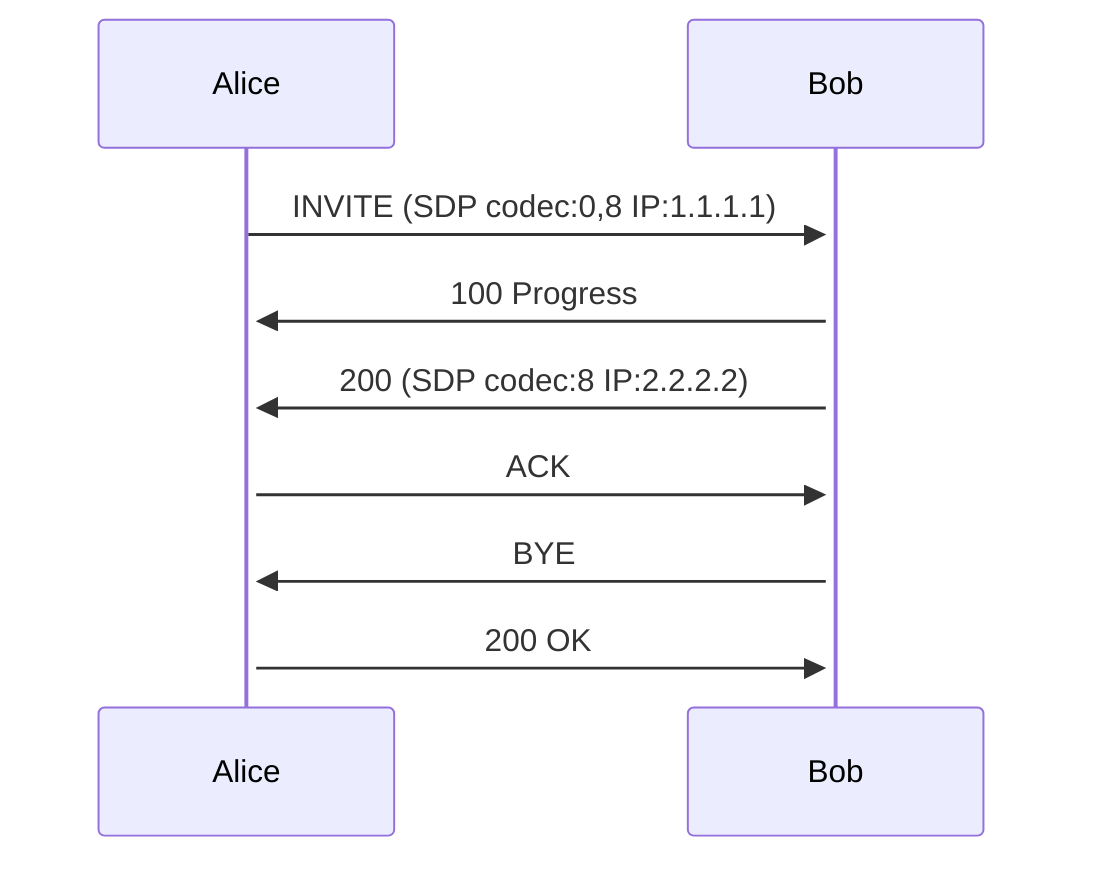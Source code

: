 sequenceDiagram
    Alice->>+Bob: INVITE (SDP codec:0,8 IP:1.1.1.1)
    Bob->>+Alice: 100 Progress
    Bob->>Alice: 200 (SDP codec:8 IP:2.2.2.2)
    Alice->>+Bob: ACK
    Bob->>Alice: BYE
    Alice->>Bob: 200 OK